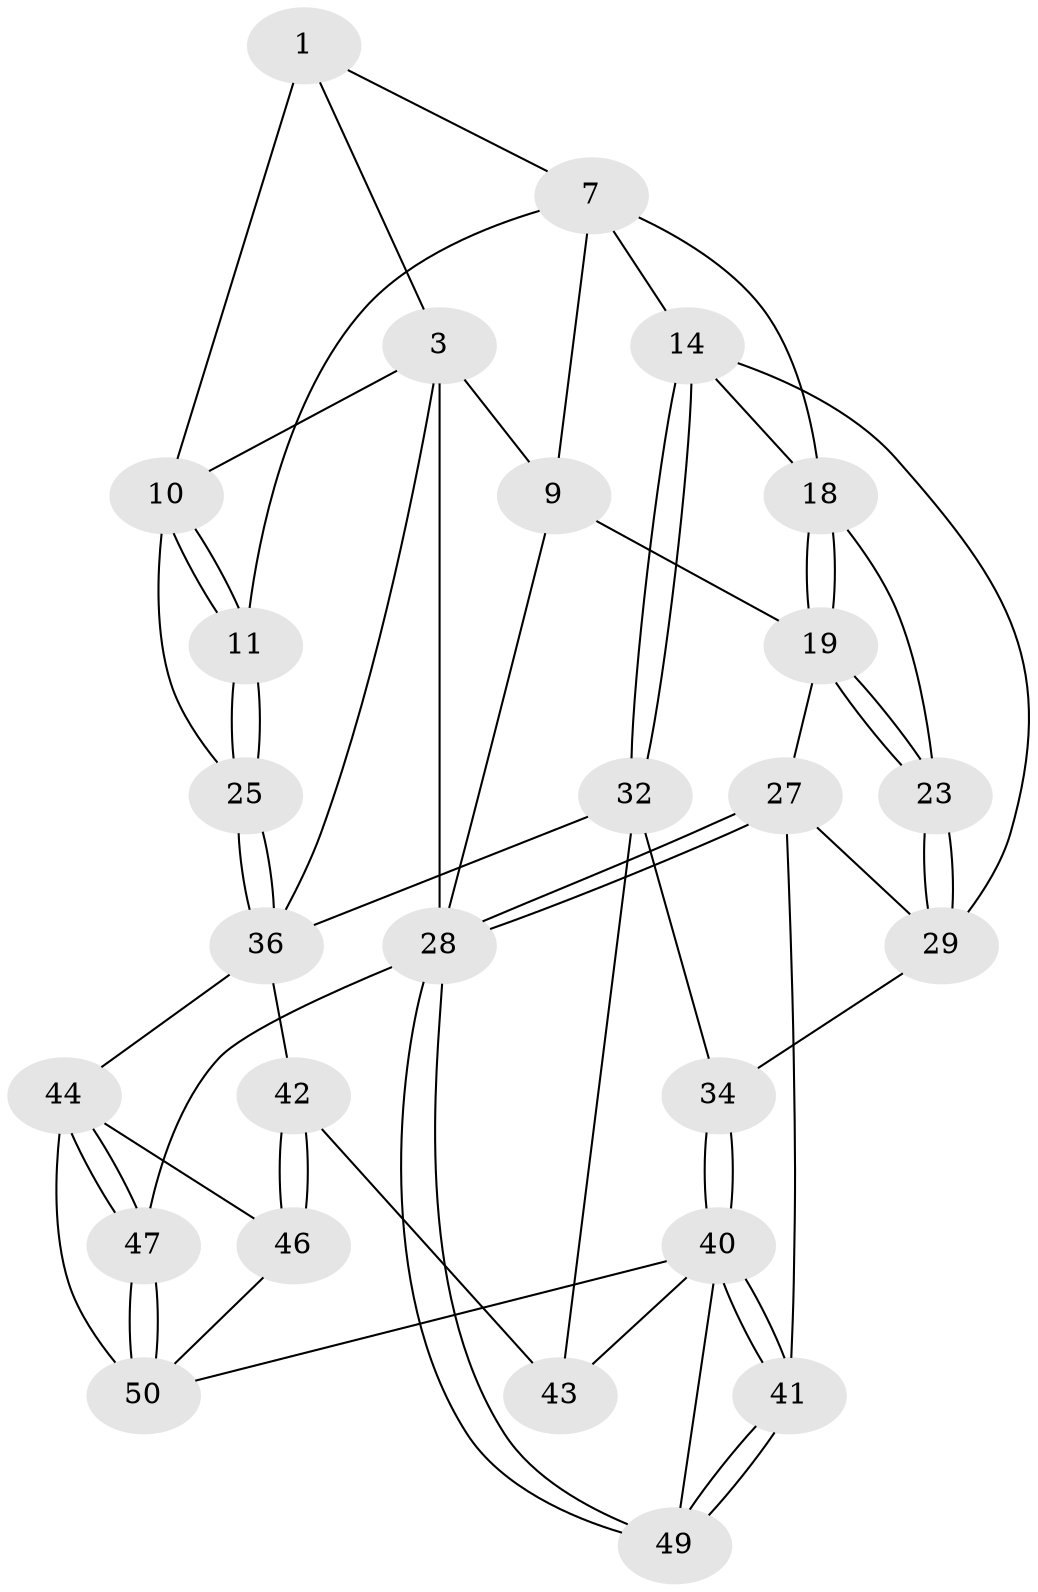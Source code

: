 // original degree distribution, {3: 0.038461538461538464, 5: 0.5, 6: 0.21153846153846154, 4: 0.25}
// Generated by graph-tools (version 1.1) at 2025/28/03/15/25 16:28:00]
// undirected, 26 vertices, 64 edges
graph export_dot {
graph [start="1"]
  node [color=gray90,style=filled];
  1 [pos="+0.604414991003004+0.18213223561108544",super="+2+6"];
  3 [pos="+1+0.1479119241957097",super="+4+26"];
  7 [pos="+0.33582427730918524+0.259173835279228",super="+8+12"];
  9 [pos="+0+0",super="+17"];
  10 [pos="+0.6522110467414739+0.35765739639679184",super="+13"];
  11 [pos="+0.6511192762150426+0.36047561043934795"];
  14 [pos="+0.4969655589827417+0.5332876965246746",super="+15"];
  18 [pos="+0.20521577273212682+0.40982366115600916",super="+22"];
  19 [pos="+0.08044245216616797+0.43696188627102983",super="+20"];
  23 [pos="+0.1549407174755401+0.6304123141102044"];
  25 [pos="+0.8264094691160293+0.6651654905755626"];
  27 [pos="+0+0.694223742112254",super="+30"];
  28 [pos="+0+1",super="+37"];
  29 [pos="+0.15661773882947877+0.6410114015583709",super="+31"];
  32 [pos="+0.5548562704413776+0.6661105660094114",super="+33"];
  34 [pos="+0.34954282602534026+0.8159000678524265"];
  36 [pos="+0.8263077495791685+0.6683456083228559",super="+38"];
  40 [pos="+0.3127445909807119+0.8824270248225576",super="+48"];
  41 [pos="+0.18146606941037044+0.9808771195352011"];
  42 [pos="+0.6269973342400705+0.9062409290228733"];
  43 [pos="+0.539124363281742+0.8691946683004915"];
  44 [pos="+0.7920655971201788+0.7439193103216224",super="+45"];
  46 [pos="+0.6323345578460519+0.9155931787056025"];
  47 [pos="+1+1"];
  49 [pos="+0+1"];
  50 [pos="+1+1",super="+51"];
  1 -- 3;
  1 -- 10 [weight=2];
  1 -- 7;
  3 -- 9 [weight=2];
  3 -- 28 [weight=2];
  3 -- 10;
  3 -- 36;
  7 -- 9;
  7 -- 18;
  7 -- 11;
  7 -- 14 [weight=2];
  9 -- 28;
  9 -- 19;
  10 -- 11;
  10 -- 11;
  10 -- 25;
  11 -- 25;
  11 -- 25;
  14 -- 32;
  14 -- 32;
  14 -- 18;
  14 -- 29;
  18 -- 19;
  18 -- 19;
  18 -- 23;
  19 -- 23;
  19 -- 23;
  19 -- 27;
  23 -- 29;
  23 -- 29;
  25 -- 36;
  25 -- 36;
  27 -- 28;
  27 -- 28;
  27 -- 41;
  27 -- 29;
  28 -- 49;
  28 -- 49;
  28 -- 47;
  29 -- 34;
  32 -- 36;
  32 -- 34;
  32 -- 43;
  34 -- 40;
  34 -- 40;
  36 -- 42;
  36 -- 44;
  40 -- 41;
  40 -- 41;
  40 -- 49;
  40 -- 50;
  40 -- 43;
  41 -- 49;
  41 -- 49;
  42 -- 43;
  42 -- 46;
  42 -- 46;
  44 -- 47;
  44 -- 47;
  44 -- 50;
  44 -- 46;
  46 -- 50;
  47 -- 50;
  47 -- 50;
}
